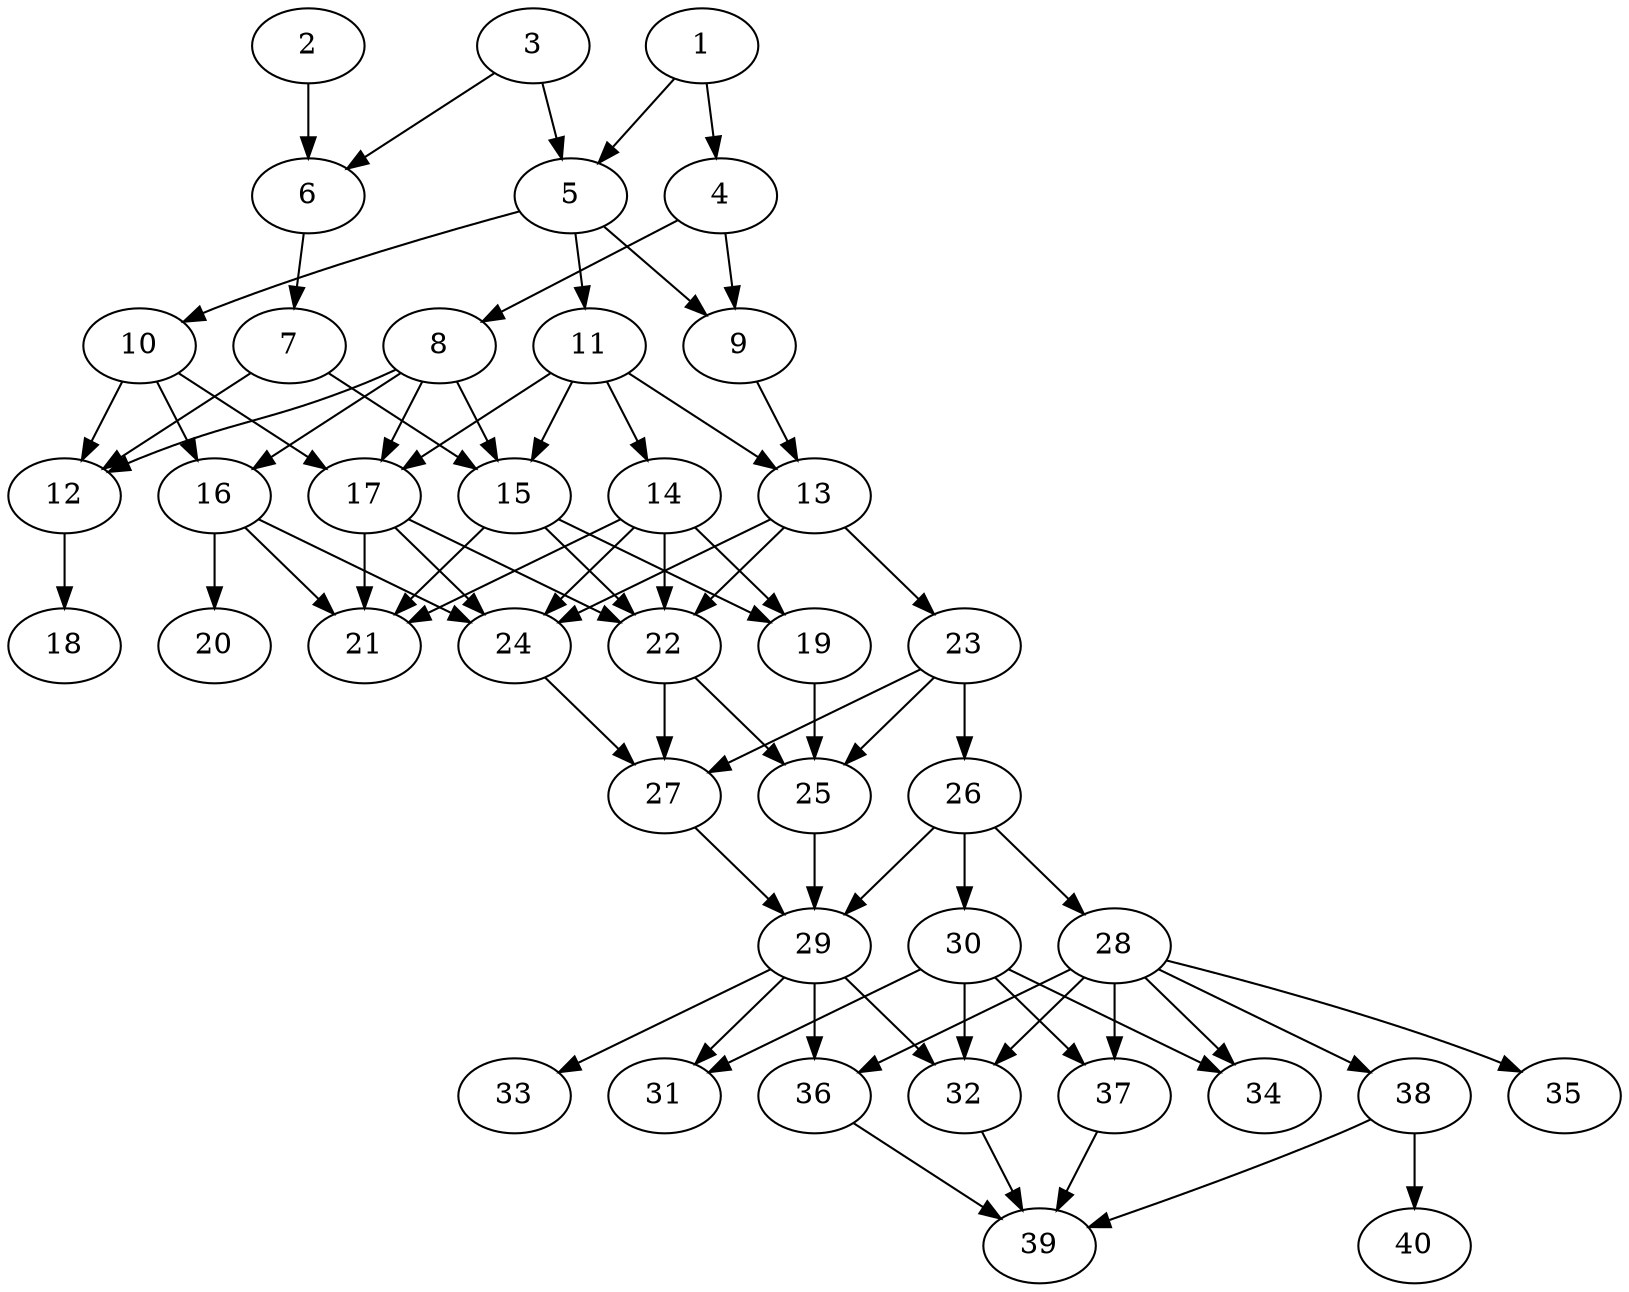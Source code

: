 // DAG automatically generated by daggen at Thu Oct  3 14:06:49 2019
// ./daggen --dot -n 40 --ccr 0.5 --fat 0.5 --regular 0.5 --density 0.7 --mindata 5242880 --maxdata 52428800 
digraph G {
  1 [size="49342464", alpha="0.08", expect_size="24671232"] 
  1 -> 4 [size ="24671232"]
  1 -> 5 [size ="24671232"]
  2 [size="13230080", alpha="0.15", expect_size="6615040"] 
  2 -> 6 [size ="6615040"]
  3 [size="93081600", alpha="0.16", expect_size="46540800"] 
  3 -> 5 [size ="46540800"]
  3 -> 6 [size ="46540800"]
  4 [size="65241088", alpha="0.12", expect_size="32620544"] 
  4 -> 8 [size ="32620544"]
  4 -> 9 [size ="32620544"]
  5 [size="59623424", alpha="0.12", expect_size="29811712"] 
  5 -> 9 [size ="29811712"]
  5 -> 10 [size ="29811712"]
  5 -> 11 [size ="29811712"]
  6 [size="99786752", alpha="0.03", expect_size="49893376"] 
  6 -> 7 [size ="49893376"]
  7 [size="30441472", alpha="0.13", expect_size="15220736"] 
  7 -> 12 [size ="15220736"]
  7 -> 15 [size ="15220736"]
  8 [size="61837312", alpha="0.15", expect_size="30918656"] 
  8 -> 12 [size ="30918656"]
  8 -> 15 [size ="30918656"]
  8 -> 16 [size ="30918656"]
  8 -> 17 [size ="30918656"]
  9 [size="11552768", alpha="0.11", expect_size="5776384"] 
  9 -> 13 [size ="5776384"]
  10 [size="14172160", alpha="0.09", expect_size="7086080"] 
  10 -> 12 [size ="7086080"]
  10 -> 16 [size ="7086080"]
  10 -> 17 [size ="7086080"]
  11 [size="51724288", alpha="0.02", expect_size="25862144"] 
  11 -> 13 [size ="25862144"]
  11 -> 14 [size ="25862144"]
  11 -> 15 [size ="25862144"]
  11 -> 17 [size ="25862144"]
  12 [size="90486784", alpha="0.09", expect_size="45243392"] 
  12 -> 18 [size ="45243392"]
  13 [size="67678208", alpha="0.11", expect_size="33839104"] 
  13 -> 22 [size ="33839104"]
  13 -> 23 [size ="33839104"]
  13 -> 24 [size ="33839104"]
  14 [size="48410624", alpha="0.19", expect_size="24205312"] 
  14 -> 19 [size ="24205312"]
  14 -> 21 [size ="24205312"]
  14 -> 22 [size ="24205312"]
  14 -> 24 [size ="24205312"]
  15 [size="104038400", alpha="0.18", expect_size="52019200"] 
  15 -> 19 [size ="52019200"]
  15 -> 21 [size ="52019200"]
  15 -> 22 [size ="52019200"]
  16 [size="66678784", alpha="0.02", expect_size="33339392"] 
  16 -> 20 [size ="33339392"]
  16 -> 21 [size ="33339392"]
  16 -> 24 [size ="33339392"]
  17 [size="79306752", alpha="0.17", expect_size="39653376"] 
  17 -> 21 [size ="39653376"]
  17 -> 22 [size ="39653376"]
  17 -> 24 [size ="39653376"]
  18 [size="47962112", alpha="0.13", expect_size="23981056"] 
  19 [size="25239552", alpha="0.01", expect_size="12619776"] 
  19 -> 25 [size ="12619776"]
  20 [size="78405632", alpha="0.12", expect_size="39202816"] 
  21 [size="27901952", alpha="0.12", expect_size="13950976"] 
  22 [size="36925440", alpha="0.11", expect_size="18462720"] 
  22 -> 25 [size ="18462720"]
  22 -> 27 [size ="18462720"]
  23 [size="77131776", alpha="0.09", expect_size="38565888"] 
  23 -> 25 [size ="38565888"]
  23 -> 26 [size ="38565888"]
  23 -> 27 [size ="38565888"]
  24 [size="35108864", alpha="0.18", expect_size="17554432"] 
  24 -> 27 [size ="17554432"]
  25 [size="32473088", alpha="0.17", expect_size="16236544"] 
  25 -> 29 [size ="16236544"]
  26 [size="21161984", alpha="0.15", expect_size="10580992"] 
  26 -> 28 [size ="10580992"]
  26 -> 29 [size ="10580992"]
  26 -> 30 [size ="10580992"]
  27 [size="28725248", alpha="0.18", expect_size="14362624"] 
  27 -> 29 [size ="14362624"]
  28 [size="12224512", alpha="0.11", expect_size="6112256"] 
  28 -> 32 [size ="6112256"]
  28 -> 34 [size ="6112256"]
  28 -> 35 [size ="6112256"]
  28 -> 36 [size ="6112256"]
  28 -> 37 [size ="6112256"]
  28 -> 38 [size ="6112256"]
  29 [size="72609792", alpha="0.05", expect_size="36304896"] 
  29 -> 31 [size ="36304896"]
  29 -> 32 [size ="36304896"]
  29 -> 33 [size ="36304896"]
  29 -> 36 [size ="36304896"]
  30 [size="79575040", alpha="0.19", expect_size="39787520"] 
  30 -> 31 [size ="39787520"]
  30 -> 32 [size ="39787520"]
  30 -> 34 [size ="39787520"]
  30 -> 37 [size ="39787520"]
  31 [size="43978752", alpha="0.02", expect_size="21989376"] 
  32 [size="99051520", alpha="0.02", expect_size="49525760"] 
  32 -> 39 [size ="49525760"]
  33 [size="58793984", alpha="0.14", expect_size="29396992"] 
  34 [size="100173824", alpha="0.15", expect_size="50086912"] 
  35 [size="89202688", alpha="0.15", expect_size="44601344"] 
  36 [size="75022336", alpha="0.07", expect_size="37511168"] 
  36 -> 39 [size ="37511168"]
  37 [size="52563968", alpha="0.13", expect_size="26281984"] 
  37 -> 39 [size ="26281984"]
  38 [size="41781248", alpha="0.08", expect_size="20890624"] 
  38 -> 39 [size ="20890624"]
  38 -> 40 [size ="20890624"]
  39 [size="94029824", alpha="0.05", expect_size="47014912"] 
  40 [size="21630976", alpha="0.17", expect_size="10815488"] 
}

